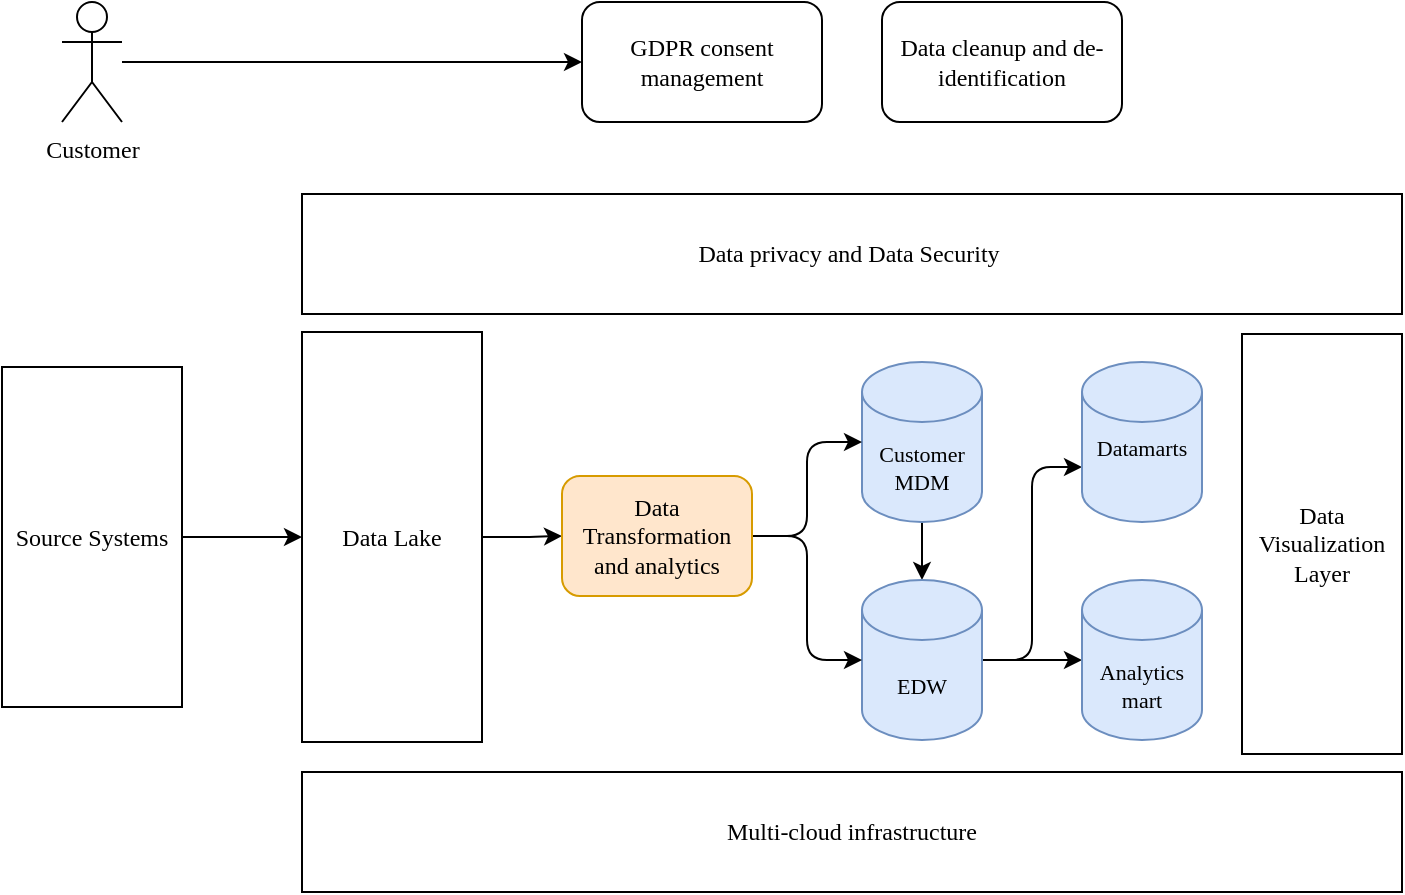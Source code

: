 <mxfile version="16.6.1" type="github">
  <diagram id="U-Te3GgnhW5zTMr8VRMO" name="Page-1">
    <mxGraphModel dx="925" dy="1636" grid="1" gridSize="10" guides="1" tooltips="1" connect="1" arrows="1" fold="1" page="1" pageScale="1" pageWidth="850" pageHeight="1100" math="0" shadow="0">
      <root>
        <mxCell id="0" />
        <mxCell id="1" parent="0" />
        <mxCell id="jCtBcauLOnCdqS6o0Tvj-27" style="edgeStyle=orthogonalEdgeStyle;rounded=1;orthogonalLoop=1;jettySize=auto;html=1;fontFamily=Tahoma;" edge="1" parent="1" source="jCtBcauLOnCdqS6o0Tvj-8" target="jCtBcauLOnCdqS6o0Tvj-26">
          <mxGeometry relative="1" as="geometry" />
        </mxCell>
        <mxCell id="jCtBcauLOnCdqS6o0Tvj-8" value="Data Lake" style="rounded=0;whiteSpace=wrap;html=1;fontFamily=Tahoma;" vertex="1" parent="1">
          <mxGeometry x="190" y="145" width="90" height="205" as="geometry" />
        </mxCell>
        <mxCell id="jCtBcauLOnCdqS6o0Tvj-10" style="edgeStyle=orthogonalEdgeStyle;rounded=1;orthogonalLoop=1;jettySize=auto;html=1;fontFamily=Tahoma;" edge="1" parent="1" source="jCtBcauLOnCdqS6o0Tvj-9" target="jCtBcauLOnCdqS6o0Tvj-8">
          <mxGeometry relative="1" as="geometry" />
        </mxCell>
        <mxCell id="jCtBcauLOnCdqS6o0Tvj-9" value="Source Systems" style="rounded=0;whiteSpace=wrap;html=1;fontFamily=Tahoma;" vertex="1" parent="1">
          <mxGeometry x="40" y="162.5" width="90" height="170" as="geometry" />
        </mxCell>
        <mxCell id="jCtBcauLOnCdqS6o0Tvj-13" value="Data privacy and Data Security&amp;nbsp;" style="rounded=0;whiteSpace=wrap;html=1;fontFamily=Tahoma;" vertex="1" parent="1">
          <mxGeometry x="190" y="76" width="550" height="60" as="geometry" />
        </mxCell>
        <mxCell id="jCtBcauLOnCdqS6o0Tvj-14" value="GDPR consent management" style="rounded=1;whiteSpace=wrap;html=1;fontFamily=Tahoma;" vertex="1" parent="1">
          <mxGeometry x="330" y="-20" width="120" height="60" as="geometry" />
        </mxCell>
        <mxCell id="jCtBcauLOnCdqS6o0Tvj-15" value="Data cleanup and de-identification" style="rounded=1;whiteSpace=wrap;html=1;fontFamily=Tahoma;" vertex="1" parent="1">
          <mxGeometry x="480" y="-20" width="120" height="60" as="geometry" />
        </mxCell>
        <mxCell id="jCtBcauLOnCdqS6o0Tvj-17" style="edgeStyle=orthogonalEdgeStyle;rounded=1;orthogonalLoop=1;jettySize=auto;html=1;fontFamily=Tahoma;" edge="1" parent="1" source="jCtBcauLOnCdqS6o0Tvj-16" target="jCtBcauLOnCdqS6o0Tvj-14">
          <mxGeometry relative="1" as="geometry" />
        </mxCell>
        <mxCell id="jCtBcauLOnCdqS6o0Tvj-16" value="Customer" style="shape=umlActor;verticalLabelPosition=bottom;verticalAlign=top;html=1;outlineConnect=0;fontFamily=Tahoma;" vertex="1" parent="1">
          <mxGeometry x="70" y="-20" width="30" height="60" as="geometry" />
        </mxCell>
        <mxCell id="jCtBcauLOnCdqS6o0Tvj-18" value="Multi-cloud infrastructure" style="rounded=0;whiteSpace=wrap;html=1;fontFamily=Tahoma;" vertex="1" parent="1">
          <mxGeometry x="190" y="365" width="550" height="60" as="geometry" />
        </mxCell>
        <mxCell id="jCtBcauLOnCdqS6o0Tvj-20" value="Data Visualization Layer" style="rounded=0;whiteSpace=wrap;html=1;fontFamily=Tahoma;" vertex="1" parent="1">
          <mxGeometry x="660" y="146" width="80" height="210" as="geometry" />
        </mxCell>
        <mxCell id="jCtBcauLOnCdqS6o0Tvj-30" style="edgeStyle=orthogonalEdgeStyle;rounded=1;orthogonalLoop=1;jettySize=auto;html=1;fontFamily=Tahoma;" edge="1" parent="1" source="jCtBcauLOnCdqS6o0Tvj-21" target="jCtBcauLOnCdqS6o0Tvj-22">
          <mxGeometry relative="1" as="geometry" />
        </mxCell>
        <mxCell id="jCtBcauLOnCdqS6o0Tvj-21" value="Customer MDM" style="shape=cylinder3;whiteSpace=wrap;html=1;boundedLbl=1;backgroundOutline=1;size=15;fontFamily=Tahoma;fillColor=#dae8fc;strokeColor=#6c8ebf;fontSize=11;" vertex="1" parent="1">
          <mxGeometry x="470" y="160" width="60" height="80" as="geometry" />
        </mxCell>
        <mxCell id="jCtBcauLOnCdqS6o0Tvj-31" style="edgeStyle=orthogonalEdgeStyle;rounded=1;orthogonalLoop=1;jettySize=auto;html=1;entryX=0;entryY=0;entryDx=0;entryDy=52.5;entryPerimeter=0;fontFamily=Tahoma;" edge="1" parent="1" source="jCtBcauLOnCdqS6o0Tvj-22" target="jCtBcauLOnCdqS6o0Tvj-24">
          <mxGeometry relative="1" as="geometry" />
        </mxCell>
        <mxCell id="jCtBcauLOnCdqS6o0Tvj-32" style="edgeStyle=orthogonalEdgeStyle;rounded=1;orthogonalLoop=1;jettySize=auto;html=1;fontFamily=Tahoma;" edge="1" parent="1" source="jCtBcauLOnCdqS6o0Tvj-22" target="jCtBcauLOnCdqS6o0Tvj-25">
          <mxGeometry relative="1" as="geometry" />
        </mxCell>
        <mxCell id="jCtBcauLOnCdqS6o0Tvj-22" value="EDW" style="shape=cylinder3;whiteSpace=wrap;html=1;boundedLbl=1;backgroundOutline=1;size=15;fontFamily=Tahoma;fillColor=#dae8fc;strokeColor=#6c8ebf;fontSize=11;" vertex="1" parent="1">
          <mxGeometry x="470" y="269" width="60" height="80" as="geometry" />
        </mxCell>
        <mxCell id="jCtBcauLOnCdqS6o0Tvj-24" value="Datamarts" style="shape=cylinder3;whiteSpace=wrap;html=1;boundedLbl=1;backgroundOutline=1;size=15;fontFamily=Tahoma;verticalAlign=top;fillColor=#dae8fc;strokeColor=#6c8ebf;fontSize=11;" vertex="1" parent="1">
          <mxGeometry x="580" y="160" width="60" height="80" as="geometry" />
        </mxCell>
        <mxCell id="jCtBcauLOnCdqS6o0Tvj-25" value="Analytics mart" style="shape=cylinder3;whiteSpace=wrap;html=1;boundedLbl=1;backgroundOutline=1;size=15;fontFamily=Tahoma;fillColor=#dae8fc;strokeColor=#6c8ebf;fontSize=11;" vertex="1" parent="1">
          <mxGeometry x="580" y="269" width="60" height="80" as="geometry" />
        </mxCell>
        <mxCell id="jCtBcauLOnCdqS6o0Tvj-28" style="edgeStyle=orthogonalEdgeStyle;rounded=1;orthogonalLoop=1;jettySize=auto;html=1;fontFamily=Tahoma;" edge="1" parent="1" source="jCtBcauLOnCdqS6o0Tvj-26" target="jCtBcauLOnCdqS6o0Tvj-21">
          <mxGeometry relative="1" as="geometry" />
        </mxCell>
        <mxCell id="jCtBcauLOnCdqS6o0Tvj-29" style="edgeStyle=orthogonalEdgeStyle;rounded=1;orthogonalLoop=1;jettySize=auto;html=1;entryX=0;entryY=0.5;entryDx=0;entryDy=0;entryPerimeter=0;fontFamily=Tahoma;" edge="1" parent="1" source="jCtBcauLOnCdqS6o0Tvj-26" target="jCtBcauLOnCdqS6o0Tvj-22">
          <mxGeometry relative="1" as="geometry" />
        </mxCell>
        <mxCell id="jCtBcauLOnCdqS6o0Tvj-26" value="Data Transformation and analytics" style="rounded=1;whiteSpace=wrap;html=1;fontFamily=Tahoma;fillColor=#ffe6cc;strokeColor=#d79b00;" vertex="1" parent="1">
          <mxGeometry x="320" y="217" width="95" height="60" as="geometry" />
        </mxCell>
      </root>
    </mxGraphModel>
  </diagram>
</mxfile>
